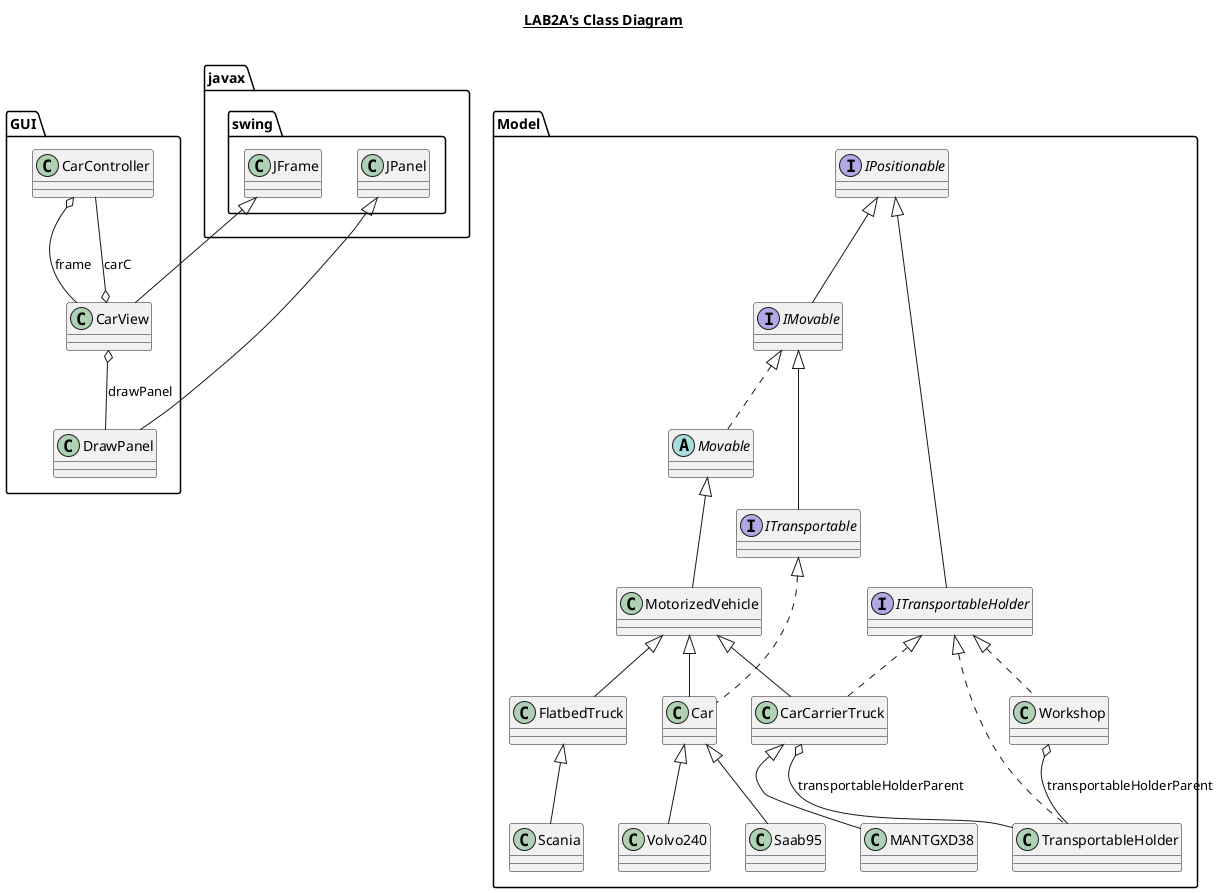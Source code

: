 @startuml

title __LAB2A's Class Diagram__\n

class GUI.CarController {
}
class GUI.CarView {
}

class GUI.DrawPanel {
}

class Model.Car {
}

class Model.CarCarrierTruck {
}

class Model.FlatbedTruck {
}

interface Model.IMovable {
}

interface Model.IPositionable {
}

interface Model.ITransportable {
}

interface Model.ITransportableHolder {
}

class Model.MANTGXD38 {
}

class Model.MotorizedVehicle {
}

abstract class Model.Movable {
}

class Model.Saab95 {
}

class Model.Scania {
}

class Model.TransportableHolder {
}

class Model.Volvo240 {
}

class Model.Workshop {
}

GUI.CarController o-- GUI.CarView : frame
GUI.CarView -up-|> javax.swing.JFrame
GUI.CarView o-- GUI.CarController : carC
GUI.CarView o-- GUI.DrawPanel : drawPanel
GUI.DrawPanel -up-|> javax.swing.JPanel
Model.Car .up.|> Model.ITransportable
Model.Car -up-|> Model.MotorizedVehicle
Model.CarCarrierTruck .up.|> Model.ITransportableHolder
Model.CarCarrierTruck -up-|> Model.MotorizedVehicle
Model.CarCarrierTruck o-- Model.TransportableHolder : transportableHolderParent
Model.FlatbedTruck -up-|> Model.MotorizedVehicle
Model.MANTGXD38 -up-|> Model.CarCarrierTruck
Model.MotorizedVehicle -up-|> Model.Movable
Model.Movable .up.|> Model.IMovable
Model.Movable o-- Model.IMovable.Direction : currentDirection
Model.Saab95 -up-|> Model.Car
Model.Scania -up-|> Model.FlatbedTruck
Model.TransportableHolder .up.|> Model.ITransportableHolder
Model.Volvo240 -up-|> Model.Car
Model.Workshop .up.|> Model.ITransportableHolder
Model.Workshop o-- Model.TransportableHolder : transportableHolderParent
Model.IMovable -up-|> Model.IPositionable
Model.ITransportableHolder -up-|> Model.IPositionable
Model.ITransportable -up-|> Model.IMovable

@enduml
